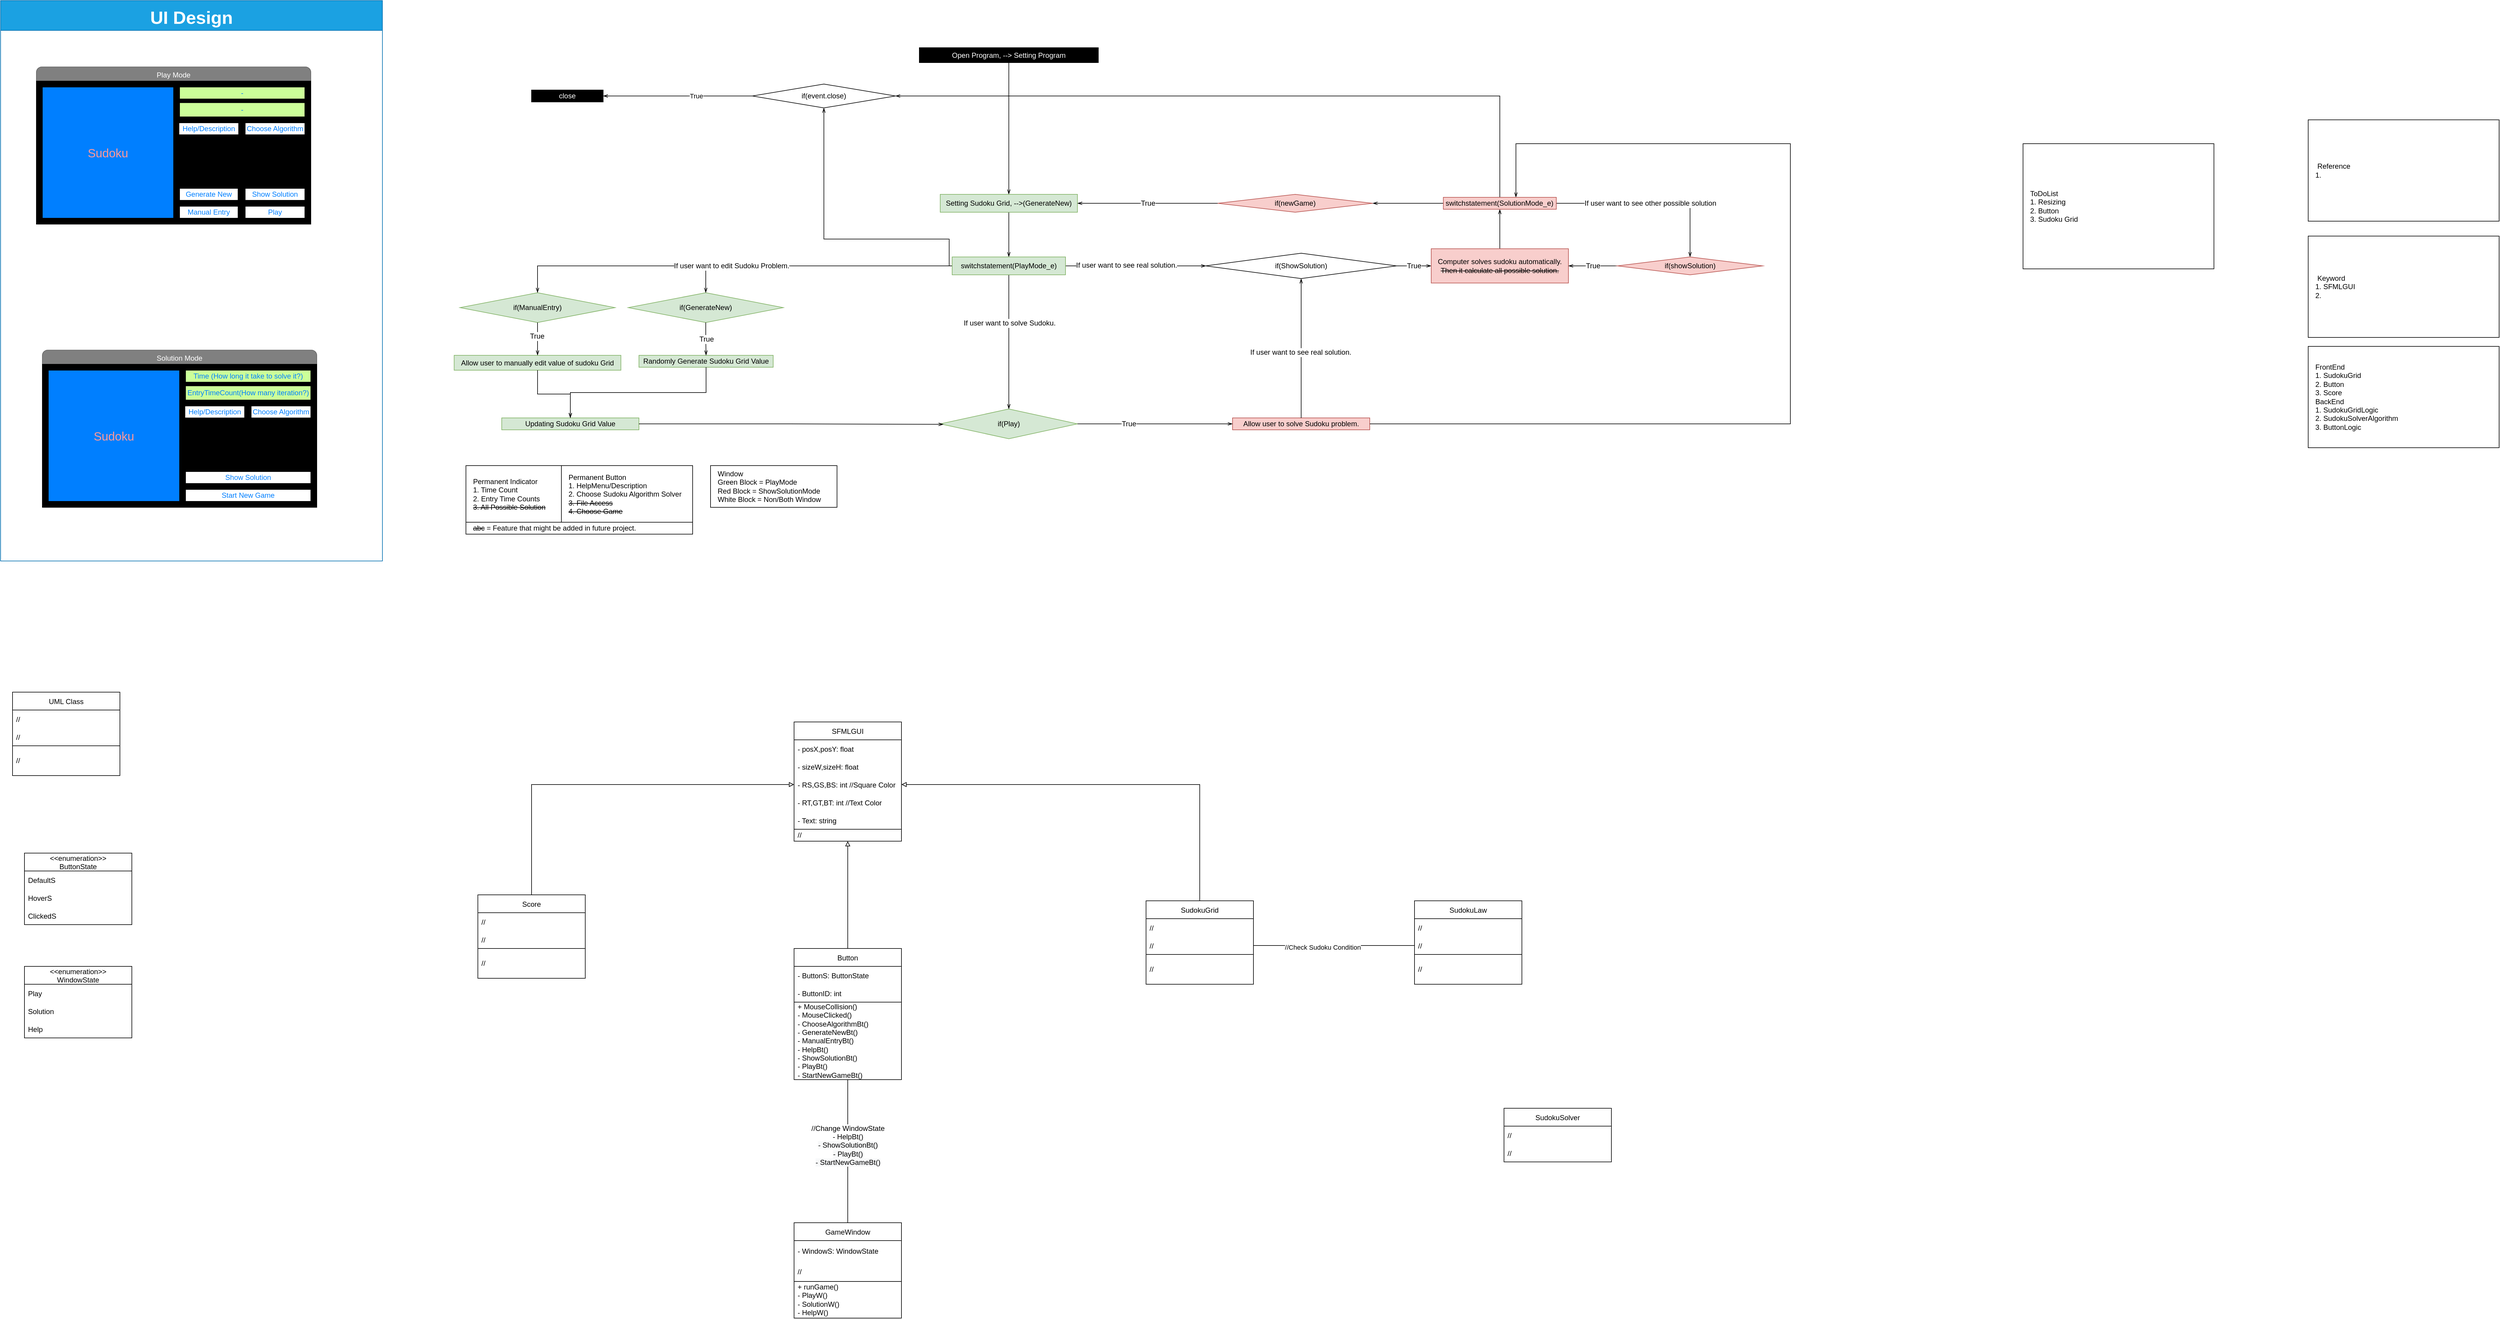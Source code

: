 <mxfile version="17.4.3" type="github">
  <diagram id="C5RBs43oDa-KdzZeNtuy" name="Page-1">
    <mxGraphModel dx="3935" dy="1794" grid="1" gridSize="10" guides="1" tooltips="1" connect="1" arrows="1" fold="1" page="1" pageScale="1" pageWidth="827" pageHeight="1169" math="0" shadow="0">
      <root>
        <mxCell id="WIyWlLk6GJQsqaUBKTNV-0" />
        <mxCell id="WIyWlLk6GJQsqaUBKTNV-1" parent="WIyWlLk6GJQsqaUBKTNV-0" />
        <mxCell id="P9mcN9a8yqLOft1SeJQN-144" value="" style="swimlane;fontSize=30;fontColor=#ffffff;strokeColor=#FFFFFF;fillColor=#FFFFFF;startSize=0;" parent="WIyWlLk6GJQsqaUBKTNV-1" vertex="1">
          <mxGeometry x="190" y="480" width="2490" height="940" as="geometry" />
        </mxCell>
        <mxCell id="P9mcN9a8yqLOft1SeJQN-135" value="" style="group" parent="P9mcN9a8yqLOft1SeJQN-144" vertex="1" connectable="0">
          <mxGeometry x="30" y="780" width="380" height="115" as="geometry" />
        </mxCell>
        <mxCell id="P9mcN9a8yqLOft1SeJQN-133" value="" style="group" parent="P9mcN9a8yqLOft1SeJQN-135" vertex="1" connectable="0">
          <mxGeometry width="380" height="95" as="geometry" />
        </mxCell>
        <mxCell id="P9mcN9a8yqLOft1SeJQN-115" value="&lt;span style=&quot;white-space: pre&quot;&gt;Permanent Button&lt;br&gt;1. HelpMenu/Description&lt;br&gt;2. Choose Sudoku Algorithm Solver&lt;br&gt;&lt;strike&gt;3. File Access&lt;br/&gt;4. Choose Game&lt;/strike&gt;&lt;br&gt;&lt;/span&gt;" style="rounded=0;whiteSpace=wrap;html=1;fontSize=12;fontColor=#000000;fillColor=#FFFFFF;align=left;spacingLeft=10;" parent="P9mcN9a8yqLOft1SeJQN-133" vertex="1">
          <mxGeometry x="160" width="220" height="95" as="geometry" />
        </mxCell>
        <mxCell id="P9mcN9a8yqLOft1SeJQN-117" value="&lt;span style=&quot;white-space: pre&quot;&gt;Permanent Indicator&lt;br&gt;1. Time Count&lt;br&gt;2. Entry Time Counts&lt;br&gt;&lt;strike&gt;3. All Possible Solution&lt;/strike&gt;&lt;br&gt;&lt;/span&gt;" style="rounded=0;whiteSpace=wrap;html=1;fontSize=12;fontColor=#000000;fillColor=#FFFFFF;align=left;spacingLeft=10;" parent="P9mcN9a8yqLOft1SeJQN-133" vertex="1">
          <mxGeometry width="160" height="95" as="geometry" />
        </mxCell>
        <mxCell id="P9mcN9a8yqLOft1SeJQN-134" value="&lt;strike&gt;abc&lt;/strike&gt;&amp;nbsp;= Feature that might be added in future project." style="rounded=0;whiteSpace=wrap;html=1;fontSize=12;fontColor=#000000;fillColor=#FFFFFF;align=left;spacingLeft=10;" parent="P9mcN9a8yqLOft1SeJQN-135" vertex="1">
          <mxGeometry y="95" width="380" height="20" as="geometry" />
        </mxCell>
        <mxCell id="P9mcN9a8yqLOft1SeJQN-93" value="if(newGame)" style="rhombus;whiteSpace=wrap;html=1;rounded=0;fillColor=#f8cecc;strokeColor=#b85450;" parent="P9mcN9a8yqLOft1SeJQN-144" vertex="1">
          <mxGeometry x="1290" y="325" width="260" height="30" as="geometry" />
        </mxCell>
        <mxCell id="P9mcN9a8yqLOft1SeJQN-136" value="&lt;span style=&quot;white-space: pre&quot;&gt;Window&lt;/span&gt;&lt;br&gt;Green Block = PlayMode&lt;br&gt;Red Block = ShowSolutionMode&lt;br&gt;White Block = Non/Both Window" style="rounded=0;whiteSpace=wrap;html=1;fontSize=12;fontColor=#000000;fillColor=#FFFFFF;align=left;spacingLeft=10;" parent="P9mcN9a8yqLOft1SeJQN-144" vertex="1">
          <mxGeometry x="440" y="780" width="212" height="70" as="geometry" />
        </mxCell>
        <mxCell id="P9mcN9a8yqLOft1SeJQN-170" value="if(event.close)" style="rhombus;whiteSpace=wrap;html=1;rounded=0;" parent="P9mcN9a8yqLOft1SeJQN-144" vertex="1">
          <mxGeometry x="510" y="140" width="240" height="40" as="geometry" />
        </mxCell>
        <mxCell id="P9mcN9a8yqLOft1SeJQN-44" value="if(GenerateNew)" style="rhombus;whiteSpace=wrap;html=1;rounded=0;fillColor=#d5e8d4;strokeColor=#82b366;" parent="P9mcN9a8yqLOft1SeJQN-144" vertex="1">
          <mxGeometry x="302" y="490" width="260" height="50" as="geometry" />
        </mxCell>
        <mxCell id="P9mcN9a8yqLOft1SeJQN-54" value="Updating Sudoku Grid Value" style="whiteSpace=wrap;html=1;rounded=0;fillColor=#d5e8d4;strokeColor=#82b366;" parent="P9mcN9a8yqLOft1SeJQN-144" vertex="1">
          <mxGeometry x="90" y="700" width="230" height="20" as="geometry" />
        </mxCell>
        <mxCell id="P9mcN9a8yqLOft1SeJQN-46" value="if(ManualEntry)" style="rhombus;whiteSpace=wrap;html=1;rounded=0;fillColor=#d5e8d4;strokeColor=#82b366;" parent="P9mcN9a8yqLOft1SeJQN-144" vertex="1">
          <mxGeometry x="20" y="490" width="260" height="50" as="geometry" />
        </mxCell>
        <mxCell id="P9mcN9a8yqLOft1SeJQN-52" value="Allow user to manually edit value of sudoku Grid" style="whiteSpace=wrap;html=1;rounded=0;fillColor=#d5e8d4;strokeColor=#82b366;" parent="P9mcN9a8yqLOft1SeJQN-144" vertex="1">
          <mxGeometry x="10.25" y="595" width="279.5" height="25" as="geometry" />
        </mxCell>
        <mxCell id="P9mcN9a8yqLOft1SeJQN-53" value="" style="edgeStyle=orthogonalEdgeStyle;rounded=0;orthogonalLoop=1;jettySize=auto;html=1;fontSize=12;startArrow=none;startFill=0;endArrow=openThin;endFill=0;" parent="P9mcN9a8yqLOft1SeJQN-144" source="P9mcN9a8yqLOft1SeJQN-46" target="P9mcN9a8yqLOft1SeJQN-52" edge="1">
          <mxGeometry relative="1" as="geometry" />
        </mxCell>
        <mxCell id="P9mcN9a8yqLOft1SeJQN-64" value="True" style="edgeLabel;html=1;align=center;verticalAlign=middle;resizable=0;points=[];fontSize=12;" parent="P9mcN9a8yqLOft1SeJQN-53" vertex="1" connectable="0">
          <mxGeometry x="-0.185" y="-1" relative="1" as="geometry">
            <mxPoint as="offset" />
          </mxGeometry>
        </mxCell>
        <mxCell id="P9mcN9a8yqLOft1SeJQN-55" value="" style="edgeStyle=orthogonalEdgeStyle;rounded=0;orthogonalLoop=1;jettySize=auto;html=1;fontSize=12;startArrow=none;startFill=0;endArrow=openThin;endFill=0;" parent="P9mcN9a8yqLOft1SeJQN-144" source="P9mcN9a8yqLOft1SeJQN-52" target="P9mcN9a8yqLOft1SeJQN-54" edge="1">
          <mxGeometry relative="1" as="geometry" />
        </mxCell>
        <mxCell id="P9mcN9a8yqLOft1SeJQN-50" value="Randomly Generate Sudoku Grid Value" style="whiteSpace=wrap;html=1;rounded=0;fillColor=#d5e8d4;strokeColor=#82b366;" parent="P9mcN9a8yqLOft1SeJQN-144" vertex="1">
          <mxGeometry x="320" y="595" width="225" height="20" as="geometry" />
        </mxCell>
        <mxCell id="P9mcN9a8yqLOft1SeJQN-51" value="True" style="edgeStyle=orthogonalEdgeStyle;rounded=0;orthogonalLoop=1;jettySize=auto;html=1;fontSize=12;startArrow=none;startFill=0;endArrow=openThin;endFill=0;" parent="P9mcN9a8yqLOft1SeJQN-144" source="P9mcN9a8yqLOft1SeJQN-44" target="P9mcN9a8yqLOft1SeJQN-50" edge="1">
          <mxGeometry relative="1" as="geometry" />
        </mxCell>
        <mxCell id="P9mcN9a8yqLOft1SeJQN-57" style="edgeStyle=orthogonalEdgeStyle;rounded=0;orthogonalLoop=1;jettySize=auto;html=1;entryX=0.5;entryY=0;entryDx=0;entryDy=0;fontSize=12;startArrow=none;startFill=0;endArrow=openThin;endFill=0;" parent="P9mcN9a8yqLOft1SeJQN-144" source="P9mcN9a8yqLOft1SeJQN-50" target="P9mcN9a8yqLOft1SeJQN-54" edge="1">
          <mxGeometry relative="1" as="geometry" />
        </mxCell>
        <mxCell id="P9mcN9a8yqLOft1SeJQN-30" value="Open Program, --&amp;gt; Setting Program" style="rounded=0;whiteSpace=wrap;html=1;fontSize=12;fillColor=#000000;strokeColor=#000000;fontColor=#FFFFFF;" parent="P9mcN9a8yqLOft1SeJQN-144" vertex="1">
          <mxGeometry x="790" y="79" width="300" height="25" as="geometry" />
        </mxCell>
        <mxCell id="P9mcN9a8yqLOft1SeJQN-175" value="close" style="whiteSpace=wrap;html=1;rounded=0;fillColor=#000000;strokeColor=#000000;fontColor=#FFFFFF;" parent="P9mcN9a8yqLOft1SeJQN-144" vertex="1">
          <mxGeometry x="140" y="150" width="120" height="20" as="geometry" />
        </mxCell>
        <mxCell id="P9mcN9a8yqLOft1SeJQN-176" value="" style="edgeStyle=orthogonalEdgeStyle;rounded=0;orthogonalLoop=1;jettySize=auto;html=1;fontSize=30;fontColor=#000000;startArrow=none;startFill=0;endArrow=openThin;endFill=0;" parent="P9mcN9a8yqLOft1SeJQN-144" source="P9mcN9a8yqLOft1SeJQN-170" target="P9mcN9a8yqLOft1SeJQN-175" edge="1">
          <mxGeometry relative="1" as="geometry" />
        </mxCell>
        <mxCell id="rr0GhopDp2_qztxzZN7T-111" value="True" style="edgeLabel;html=1;align=center;verticalAlign=middle;resizable=0;points=[];" parent="P9mcN9a8yqLOft1SeJQN-176" vertex="1" connectable="0">
          <mxGeometry x="-0.245" relative="1" as="geometry">
            <mxPoint as="offset" />
          </mxGeometry>
        </mxCell>
        <mxCell id="P9mcN9a8yqLOft1SeJQN-58" value="if(Play)" style="rhombus;whiteSpace=wrap;html=1;rounded=0;fillColor=#d5e8d4;strokeColor=#82b366;" parent="P9mcN9a8yqLOft1SeJQN-144" vertex="1">
          <mxGeometry x="825" y="685" width="230" height="50" as="geometry" />
        </mxCell>
        <mxCell id="P9mcN9a8yqLOft1SeJQN-60" style="edgeStyle=orthogonalEdgeStyle;rounded=0;orthogonalLoop=1;jettySize=auto;html=1;entryX=0.023;entryY=0.516;entryDx=0;entryDy=0;entryPerimeter=0;fontSize=12;startArrow=none;startFill=0;endArrow=openThin;endFill=0;" parent="P9mcN9a8yqLOft1SeJQN-144" source="P9mcN9a8yqLOft1SeJQN-54" target="P9mcN9a8yqLOft1SeJQN-58" edge="1">
          <mxGeometry relative="1" as="geometry" />
        </mxCell>
        <mxCell id="P9mcN9a8yqLOft1SeJQN-62" value="&lt;span&gt;Allow user to solve Sudoku problem.&lt;/span&gt;" style="whiteSpace=wrap;html=1;rounded=0;fillColor=#f8cecc;strokeColor=#b85450;" parent="P9mcN9a8yqLOft1SeJQN-144" vertex="1">
          <mxGeometry x="1315" y="700" width="230" height="20" as="geometry" />
        </mxCell>
        <mxCell id="P9mcN9a8yqLOft1SeJQN-63" value="" style="edgeStyle=orthogonalEdgeStyle;rounded=0;orthogonalLoop=1;jettySize=auto;html=1;fontSize=12;startArrow=none;startFill=0;endArrow=openThin;endFill=0;" parent="P9mcN9a8yqLOft1SeJQN-144" source="P9mcN9a8yqLOft1SeJQN-58" target="P9mcN9a8yqLOft1SeJQN-62" edge="1">
          <mxGeometry relative="1" as="geometry" />
        </mxCell>
        <mxCell id="P9mcN9a8yqLOft1SeJQN-65" value="True" style="edgeLabel;html=1;align=center;verticalAlign=middle;resizable=0;points=[];fontSize=12;" parent="P9mcN9a8yqLOft1SeJQN-63" vertex="1" connectable="0">
          <mxGeometry x="-0.339" relative="1" as="geometry">
            <mxPoint as="offset" />
          </mxGeometry>
        </mxCell>
        <mxCell id="P9mcN9a8yqLOft1SeJQN-33" value="" style="edgeStyle=orthogonalEdgeStyle;rounded=0;orthogonalLoop=1;jettySize=auto;html=1;fontSize=12;startArrow=none;startFill=0;endArrow=openThin;endFill=0;" parent="WIyWlLk6GJQsqaUBKTNV-1" source="P9mcN9a8yqLOft1SeJQN-30" target="P9mcN9a8yqLOft1SeJQN-32" edge="1">
          <mxGeometry relative="1" as="geometry" />
        </mxCell>
        <mxCell id="P9mcN9a8yqLOft1SeJQN-43" value="" style="edgeStyle=orthogonalEdgeStyle;rounded=0;orthogonalLoop=1;jettySize=auto;html=1;fontSize=12;startArrow=none;startFill=0;endArrow=openThin;endFill=0;" parent="WIyWlLk6GJQsqaUBKTNV-1" source="P9mcN9a8yqLOft1SeJQN-32" target="P9mcN9a8yqLOft1SeJQN-42" edge="1">
          <mxGeometry relative="1" as="geometry" />
        </mxCell>
        <mxCell id="P9mcN9a8yqLOft1SeJQN-32" value="Setting Sudoku Grid, --&amp;gt;(GenerateNew)" style="whiteSpace=wrap;html=1;rounded=0;fillColor=#d5e8d4;strokeColor=#82b366;" parent="WIyWlLk6GJQsqaUBKTNV-1" vertex="1">
          <mxGeometry x="1015" y="805" width="230" height="30" as="geometry" />
        </mxCell>
        <mxCell id="P9mcN9a8yqLOft1SeJQN-45" value="" style="edgeStyle=orthogonalEdgeStyle;rounded=0;orthogonalLoop=1;jettySize=auto;html=1;fontSize=12;startArrow=none;startFill=0;endArrow=openThin;endFill=0;exitX=0;exitY=0.5;exitDx=0;exitDy=0;" parent="WIyWlLk6GJQsqaUBKTNV-1" source="P9mcN9a8yqLOft1SeJQN-42" target="P9mcN9a8yqLOft1SeJQN-44" edge="1">
          <mxGeometry relative="1" as="geometry" />
        </mxCell>
        <mxCell id="P9mcN9a8yqLOft1SeJQN-47" value="If user want to edit Sudoku Problem." style="edgeStyle=orthogonalEdgeStyle;rounded=0;orthogonalLoop=1;jettySize=auto;html=1;fontSize=12;startArrow=none;startFill=0;endArrow=openThin;endFill=0;" parent="WIyWlLk6GJQsqaUBKTNV-1" source="P9mcN9a8yqLOft1SeJQN-42" target="P9mcN9a8yqLOft1SeJQN-46" edge="1">
          <mxGeometry relative="1" as="geometry" />
        </mxCell>
        <mxCell id="P9mcN9a8yqLOft1SeJQN-59" value="" style="edgeStyle=orthogonalEdgeStyle;rounded=0;orthogonalLoop=1;jettySize=auto;html=1;fontSize=12;startArrow=none;startFill=0;endArrow=openThin;endFill=0;" parent="WIyWlLk6GJQsqaUBKTNV-1" source="P9mcN9a8yqLOft1SeJQN-42" target="P9mcN9a8yqLOft1SeJQN-58" edge="1">
          <mxGeometry relative="1" as="geometry" />
        </mxCell>
        <mxCell id="P9mcN9a8yqLOft1SeJQN-139" value="If user want to solve Sudoku." style="edgeLabel;html=1;align=center;verticalAlign=middle;resizable=0;points=[];fontSize=12;fontColor=#000000;" parent="P9mcN9a8yqLOft1SeJQN-59" vertex="1" connectable="0">
          <mxGeometry x="-0.279" y="1" relative="1" as="geometry">
            <mxPoint as="offset" />
          </mxGeometry>
        </mxCell>
        <mxCell id="P9mcN9a8yqLOft1SeJQN-67" value="" style="edgeStyle=orthogonalEdgeStyle;rounded=0;orthogonalLoop=1;jettySize=auto;html=1;fontSize=12;startArrow=none;startFill=0;endArrow=openThin;endFill=0;" parent="WIyWlLk6GJQsqaUBKTNV-1" source="P9mcN9a8yqLOft1SeJQN-42" target="P9mcN9a8yqLOft1SeJQN-66" edge="1">
          <mxGeometry relative="1" as="geometry" />
        </mxCell>
        <mxCell id="P9mcN9a8yqLOft1SeJQN-138" value="If user want to see real solution." style="edgeLabel;html=1;align=center;verticalAlign=middle;resizable=0;points=[];fontSize=12;fontColor=#000000;" parent="P9mcN9a8yqLOft1SeJQN-67" vertex="1" connectable="0">
          <mxGeometry x="-0.132" y="1" relative="1" as="geometry">
            <mxPoint as="offset" />
          </mxGeometry>
        </mxCell>
        <mxCell id="P9mcN9a8yqLOft1SeJQN-171" value="" style="edgeStyle=orthogonalEdgeStyle;rounded=0;orthogonalLoop=1;jettySize=auto;html=1;fontSize=30;fontColor=#000000;startArrow=none;startFill=0;endArrow=openThin;endFill=0;" parent="WIyWlLk6GJQsqaUBKTNV-1" source="P9mcN9a8yqLOft1SeJQN-42" target="P9mcN9a8yqLOft1SeJQN-170" edge="1">
          <mxGeometry relative="1" as="geometry">
            <Array as="points">
              <mxPoint x="1030" y="925" />
              <mxPoint x="1030" y="880" />
              <mxPoint x="820" y="880" />
            </Array>
          </mxGeometry>
        </mxCell>
        <mxCell id="P9mcN9a8yqLOft1SeJQN-42" value="switchstatement(PlayMode_e)" style="whiteSpace=wrap;html=1;rounded=0;fillColor=#d5e8d4;strokeColor=#82B366;" parent="WIyWlLk6GJQsqaUBKTNV-1" vertex="1">
          <mxGeometry x="1035" y="910" width="190" height="30" as="geometry" />
        </mxCell>
        <mxCell id="P9mcN9a8yqLOft1SeJQN-68" style="edgeStyle=orthogonalEdgeStyle;rounded=0;orthogonalLoop=1;jettySize=auto;html=1;entryX=0.5;entryY=1;entryDx=0;entryDy=0;fontSize=12;startArrow=none;startFill=0;endArrow=openThin;endFill=0;" parent="WIyWlLk6GJQsqaUBKTNV-1" source="P9mcN9a8yqLOft1SeJQN-62" target="P9mcN9a8yqLOft1SeJQN-66" edge="1">
          <mxGeometry relative="1" as="geometry" />
        </mxCell>
        <mxCell id="P9mcN9a8yqLOft1SeJQN-69" value="If user want to see real solution." style="edgeLabel;html=1;align=center;verticalAlign=middle;resizable=0;points=[];fontSize=12;" parent="P9mcN9a8yqLOft1SeJQN-68" vertex="1" connectable="0">
          <mxGeometry x="-0.053" y="1" relative="1" as="geometry">
            <mxPoint as="offset" />
          </mxGeometry>
        </mxCell>
        <mxCell id="P9mcN9a8yqLOft1SeJQN-116" value="" style="edgeStyle=orthogonalEdgeStyle;rounded=0;orthogonalLoop=1;jettySize=auto;html=1;fontSize=12;fontColor=#000000;startArrow=none;startFill=0;endArrow=openThin;endFill=0;" parent="WIyWlLk6GJQsqaUBKTNV-1" source="P9mcN9a8yqLOft1SeJQN-62" edge="1">
          <mxGeometry x="-0.003" relative="1" as="geometry">
            <mxPoint x="1980" y="810" as="targetPoint" />
            <Array as="points">
              <mxPoint x="2440" y="1190" />
              <mxPoint x="2440" y="720" />
              <mxPoint x="1980" y="720" />
            </Array>
            <mxPoint as="offset" />
          </mxGeometry>
        </mxCell>
        <mxCell id="P9mcN9a8yqLOft1SeJQN-71" value="True" style="edgeStyle=orthogonalEdgeStyle;rounded=0;orthogonalLoop=1;jettySize=auto;html=1;fontSize=12;startArrow=none;startFill=0;endArrow=openThin;endFill=0;" parent="WIyWlLk6GJQsqaUBKTNV-1" source="P9mcN9a8yqLOft1SeJQN-66" target="P9mcN9a8yqLOft1SeJQN-70" edge="1">
          <mxGeometry relative="1" as="geometry" />
        </mxCell>
        <mxCell id="P9mcN9a8yqLOft1SeJQN-66" value="if(ShowSolution)" style="rhombus;whiteSpace=wrap;html=1;rounded=0;" parent="WIyWlLk6GJQsqaUBKTNV-1" vertex="1">
          <mxGeometry x="1460" y="903.75" width="320" height="42.5" as="geometry" />
        </mxCell>
        <mxCell id="P9mcN9a8yqLOft1SeJQN-92" value="" style="edgeStyle=orthogonalEdgeStyle;rounded=0;orthogonalLoop=1;jettySize=auto;html=1;fontSize=12;fontColor=#FFFFFF;startArrow=none;startFill=0;endArrow=openThin;endFill=0;" parent="WIyWlLk6GJQsqaUBKTNV-1" source="P9mcN9a8yqLOft1SeJQN-70" target="P9mcN9a8yqLOft1SeJQN-91" edge="1">
          <mxGeometry relative="1" as="geometry" />
        </mxCell>
        <mxCell id="P9mcN9a8yqLOft1SeJQN-70" value="Computer solves sudoku automatically.&lt;br&gt;&lt;strike&gt;Then it calculate all possible solution.&lt;/strike&gt;" style="whiteSpace=wrap;html=1;rounded=0;fillColor=#f8cecc;strokeColor=#b85450;" parent="WIyWlLk6GJQsqaUBKTNV-1" vertex="1">
          <mxGeometry x="1838" y="896.25" width="230" height="57.5" as="geometry" />
        </mxCell>
        <mxCell id="P9mcN9a8yqLOft1SeJQN-94" value="" style="edgeStyle=orthogonalEdgeStyle;rounded=0;orthogonalLoop=1;jettySize=auto;html=1;fontSize=12;fontColor=#FFFFFF;startArrow=none;startFill=0;endArrow=openThin;endFill=0;" parent="WIyWlLk6GJQsqaUBKTNV-1" source="P9mcN9a8yqLOft1SeJQN-91" target="P9mcN9a8yqLOft1SeJQN-93" edge="1">
          <mxGeometry relative="1" as="geometry" />
        </mxCell>
        <mxCell id="P9mcN9a8yqLOft1SeJQN-97" value="If user want to see other possible solution" style="edgeStyle=orthogonalEdgeStyle;rounded=0;orthogonalLoop=1;jettySize=auto;html=1;fontSize=12;fontColor=#000000;startArrow=none;startFill=0;endArrow=openThin;endFill=0;" parent="WIyWlLk6GJQsqaUBKTNV-1" source="P9mcN9a8yqLOft1SeJQN-91" target="P9mcN9a8yqLOft1SeJQN-96" edge="1">
          <mxGeometry relative="1" as="geometry" />
        </mxCell>
        <mxCell id="P9mcN9a8yqLOft1SeJQN-173" style="edgeStyle=orthogonalEdgeStyle;rounded=0;orthogonalLoop=1;jettySize=auto;html=1;fontSize=30;fontColor=#000000;startArrow=none;startFill=0;endArrow=openThin;endFill=0;entryX=1;entryY=0.5;entryDx=0;entryDy=0;" parent="WIyWlLk6GJQsqaUBKTNV-1" source="P9mcN9a8yqLOft1SeJQN-91" target="P9mcN9a8yqLOft1SeJQN-170" edge="1">
          <mxGeometry relative="1" as="geometry">
            <mxPoint x="1630" y="580" as="targetPoint" />
            <Array as="points">
              <mxPoint x="1953" y="640" />
            </Array>
          </mxGeometry>
        </mxCell>
        <mxCell id="P9mcN9a8yqLOft1SeJQN-91" value="switchstatement(SolutionMode_e)" style="whiteSpace=wrap;html=1;rounded=0;fillColor=#f8cecc;strokeColor=#b85450;" parent="WIyWlLk6GJQsqaUBKTNV-1" vertex="1">
          <mxGeometry x="1858.31" y="810" width="189.38" height="20" as="geometry" />
        </mxCell>
        <mxCell id="P9mcN9a8yqLOft1SeJQN-95" value="&lt;font color=&quot;#000000&quot;&gt;&lt;span&gt;True&lt;/span&gt;&lt;/font&gt;" style="edgeStyle=orthogonalEdgeStyle;rounded=0;orthogonalLoop=1;jettySize=auto;html=1;entryX=1;entryY=0.5;entryDx=0;entryDy=0;fontSize=12;fontColor=#FFFFFF;startArrow=none;startFill=0;endArrow=openThin;endFill=0;" parent="WIyWlLk6GJQsqaUBKTNV-1" source="P9mcN9a8yqLOft1SeJQN-93" target="P9mcN9a8yqLOft1SeJQN-32" edge="1">
          <mxGeometry relative="1" as="geometry" />
        </mxCell>
        <mxCell id="P9mcN9a8yqLOft1SeJQN-98" value="True" style="edgeStyle=orthogonalEdgeStyle;rounded=0;orthogonalLoop=1;jettySize=auto;html=1;fontSize=12;fontColor=#000000;startArrow=none;startFill=0;endArrow=openThin;endFill=0;entryX=1;entryY=0.5;entryDx=0;entryDy=0;" parent="WIyWlLk6GJQsqaUBKTNV-1" source="P9mcN9a8yqLOft1SeJQN-96" target="P9mcN9a8yqLOft1SeJQN-70" edge="1">
          <mxGeometry relative="1" as="geometry">
            <mxPoint x="2221.87" y="960" as="targetPoint" />
          </mxGeometry>
        </mxCell>
        <mxCell id="P9mcN9a8yqLOft1SeJQN-96" value="if(showSolution)" style="rhombus;whiteSpace=wrap;html=1;rounded=0;fillColor=#f8cecc;strokeColor=#b85450;" parent="WIyWlLk6GJQsqaUBKTNV-1" vertex="1">
          <mxGeometry x="2150" y="910" width="243.74" height="30" as="geometry" />
        </mxCell>
        <mxCell id="P9mcN9a8yqLOft1SeJQN-186" value="UI Design" style="swimlane;fontSize=30;fontColor=#ffffff;strokeColor=#006EAF;fillColor=#1ba1e2;startSize=50;" parent="WIyWlLk6GJQsqaUBKTNV-1" vertex="1">
          <mxGeometry x="-560" y="480" width="640" height="940" as="geometry" />
        </mxCell>
        <mxCell id="P9mcN9a8yqLOft1SeJQN-75" value="" style="group" parent="P9mcN9a8yqLOft1SeJQN-186" vertex="1" connectable="0">
          <mxGeometry x="60" y="135" width="460" height="240" as="geometry" />
        </mxCell>
        <mxCell id="P9mcN9a8yqLOft1SeJQN-76" value="Play Mode" style="rounded=1;whiteSpace=wrap;html=1;fontSize=12;fillColor=#808080;fontColor=#FFFFFF;strokeColor=#666666;verticalAlign=top;" parent="P9mcN9a8yqLOft1SeJQN-75" vertex="1">
          <mxGeometry y="-23.75" width="460" height="60" as="geometry" />
        </mxCell>
        <mxCell id="P9mcN9a8yqLOft1SeJQN-77" value="" style="rounded=0;whiteSpace=wrap;html=1;fillColor=#000000;" parent="P9mcN9a8yqLOft1SeJQN-75" vertex="1">
          <mxGeometry width="460" height="240" as="geometry" />
        </mxCell>
        <mxCell id="P9mcN9a8yqLOft1SeJQN-78" value="Sudoku" style="whiteSpace=wrap;html=1;aspect=fixed;fillColor=#007FFF;fontColor=#FF9999;fontSize=20;" parent="P9mcN9a8yqLOft1SeJQN-75" vertex="1">
          <mxGeometry x="10" y="10" width="220" height="220" as="geometry" />
        </mxCell>
        <mxCell id="P9mcN9a8yqLOft1SeJQN-79" value="Manual Entry" style="rounded=0;whiteSpace=wrap;html=1;fontColor=#007FFF;fillColor=#FFFFFF;" parent="P9mcN9a8yqLOft1SeJQN-75" vertex="1">
          <mxGeometry x="240" y="210" width="98" height="20" as="geometry" />
        </mxCell>
        <mxCell id="P9mcN9a8yqLOft1SeJQN-80" value="Play" style="rounded=0;whiteSpace=wrap;html=1;fontColor=#007FFF;fillColor=#FFFFFF;" parent="P9mcN9a8yqLOft1SeJQN-75" vertex="1">
          <mxGeometry x="350" y="210" width="100" height="20" as="geometry" />
        </mxCell>
        <mxCell id="P9mcN9a8yqLOft1SeJQN-81" value="-" style="rounded=0;whiteSpace=wrap;html=1;fontSize=12;fontColor=#007FFF;fillColor=#CCFF99;" parent="P9mcN9a8yqLOft1SeJQN-75" vertex="1">
          <mxGeometry x="240" y="10" width="210" height="20" as="geometry" />
        </mxCell>
        <mxCell id="P9mcN9a8yqLOft1SeJQN-82" value="Generate New" style="rounded=0;whiteSpace=wrap;html=1;fontColor=#007FFF;fillColor=#FFFFFF;" parent="P9mcN9a8yqLOft1SeJQN-75" vertex="1">
          <mxGeometry x="240" y="180" width="98" height="20" as="geometry" />
        </mxCell>
        <mxCell id="P9mcN9a8yqLOft1SeJQN-83" value="Show Solution" style="rounded=0;whiteSpace=wrap;html=1;fontColor=#007FFF;fillColor=#FFFFFF;" parent="P9mcN9a8yqLOft1SeJQN-75" vertex="1">
          <mxGeometry x="350" y="180" width="100" height="20" as="geometry" />
        </mxCell>
        <mxCell id="P9mcN9a8yqLOft1SeJQN-84" value="-" style="rounded=0;whiteSpace=wrap;html=1;fontSize=12;fontColor=#007FFF;fillColor=#CCFF99;" parent="P9mcN9a8yqLOft1SeJQN-75" vertex="1">
          <mxGeometry x="240" y="36.25" width="210" height="23.75" as="geometry" />
        </mxCell>
        <mxCell id="P9mcN9a8yqLOft1SeJQN-118" value="Help/Description" style="rounded=0;whiteSpace=wrap;html=1;fontColor=#007FFF;fillColor=#FFFFFF;" parent="P9mcN9a8yqLOft1SeJQN-75" vertex="1">
          <mxGeometry x="239" y="70" width="100" height="20" as="geometry" />
        </mxCell>
        <mxCell id="P9mcN9a8yqLOft1SeJQN-119" value="Choose Algorithm" style="rounded=0;whiteSpace=wrap;html=1;fontColor=#007FFF;fillColor=#FFFFFF;" parent="P9mcN9a8yqLOft1SeJQN-75" vertex="1">
          <mxGeometry x="350" y="70" width="100" height="20" as="geometry" />
        </mxCell>
        <mxCell id="P9mcN9a8yqLOft1SeJQN-121" value="" style="group" parent="P9mcN9a8yqLOft1SeJQN-186" vertex="1" connectable="0">
          <mxGeometry x="70" y="610" width="460" height="240" as="geometry" />
        </mxCell>
        <mxCell id="P9mcN9a8yqLOft1SeJQN-122" value="Solution Mode" style="rounded=1;whiteSpace=wrap;html=1;fontSize=12;fillColor=#808080;fontColor=#FFFFFF;strokeColor=#666666;verticalAlign=top;" parent="P9mcN9a8yqLOft1SeJQN-121" vertex="1">
          <mxGeometry y="-23.75" width="460" height="60" as="geometry" />
        </mxCell>
        <mxCell id="P9mcN9a8yqLOft1SeJQN-123" value="" style="rounded=0;whiteSpace=wrap;html=1;fillColor=#000000;" parent="P9mcN9a8yqLOft1SeJQN-121" vertex="1">
          <mxGeometry width="460" height="240" as="geometry" />
        </mxCell>
        <mxCell id="P9mcN9a8yqLOft1SeJQN-124" value="Sudoku" style="whiteSpace=wrap;html=1;aspect=fixed;fillColor=#007FFF;fontColor=#FF9999;fontSize=20;" parent="P9mcN9a8yqLOft1SeJQN-121" vertex="1">
          <mxGeometry x="10" y="10" width="220" height="220" as="geometry" />
        </mxCell>
        <mxCell id="P9mcN9a8yqLOft1SeJQN-126" value="Start New Game" style="rounded=0;whiteSpace=wrap;html=1;fontColor=#007FFF;fillColor=#FFFFFF;" parent="P9mcN9a8yqLOft1SeJQN-121" vertex="1">
          <mxGeometry x="240" y="210" width="210" height="20" as="geometry" />
        </mxCell>
        <mxCell id="P9mcN9a8yqLOft1SeJQN-127" value="Time (How long it take to solve it?)" style="rounded=0;whiteSpace=wrap;html=1;fontSize=12;fontColor=#007FFF;fillColor=#CCFF99;" parent="P9mcN9a8yqLOft1SeJQN-121" vertex="1">
          <mxGeometry x="240" y="10" width="210" height="20" as="geometry" />
        </mxCell>
        <mxCell id="P9mcN9a8yqLOft1SeJQN-129" value="Show Solution" style="rounded=0;whiteSpace=wrap;html=1;fontColor=#007FFF;fillColor=#FFFFFF;" parent="P9mcN9a8yqLOft1SeJQN-121" vertex="1">
          <mxGeometry x="240" y="180" width="210" height="20" as="geometry" />
        </mxCell>
        <mxCell id="P9mcN9a8yqLOft1SeJQN-130" value="EntryTimeCount(How many iteration?)" style="rounded=0;whiteSpace=wrap;html=1;fontSize=12;fontColor=#007FFF;fillColor=#CCFF99;" parent="P9mcN9a8yqLOft1SeJQN-121" vertex="1">
          <mxGeometry x="240" y="36.25" width="210" height="23.75" as="geometry" />
        </mxCell>
        <mxCell id="P9mcN9a8yqLOft1SeJQN-131" value="Help/Description" style="rounded=0;whiteSpace=wrap;html=1;fontColor=#007FFF;fillColor=#FFFFFF;" parent="P9mcN9a8yqLOft1SeJQN-121" vertex="1">
          <mxGeometry x="239" y="70" width="100" height="20" as="geometry" />
        </mxCell>
        <mxCell id="P9mcN9a8yqLOft1SeJQN-132" value="Choose Algorithm" style="rounded=0;whiteSpace=wrap;html=1;fontColor=#007FFF;fillColor=#FFFFFF;" parent="P9mcN9a8yqLOft1SeJQN-121" vertex="1">
          <mxGeometry x="350" y="70" width="100" height="20" as="geometry" />
        </mxCell>
        <mxCell id="r1Gb7q5Ko3Jy97gECT0b-0" value="&lt;span style=&quot;white-space: pre&quot;&gt;ToDoList&lt;br/&gt;1. Resizing&lt;br/&gt;2. Button&lt;br/&gt;3. Sudoku Grid&lt;br/&gt;&lt;/span&gt;" style="rounded=0;whiteSpace=wrap;html=1;align=left;spacingLeft=10;" parent="WIyWlLk6GJQsqaUBKTNV-1" vertex="1">
          <mxGeometry x="2830" y="720" width="320" height="210" as="geometry" />
        </mxCell>
        <mxCell id="rr0GhopDp2_qztxzZN7T-63" value="SFMLGUI" style="swimlane;fontStyle=0;childLayout=stackLayout;horizontal=1;startSize=30;horizontalStack=0;resizeParent=1;resizeParentMax=0;resizeLast=0;collapsible=1;marginBottom=0;" parent="WIyWlLk6GJQsqaUBKTNV-1" vertex="1">
          <mxGeometry x="770" y="1690" width="180" height="200" as="geometry" />
        </mxCell>
        <mxCell id="rr0GhopDp2_qztxzZN7T-64" value="- posX,posY: float" style="text;strokeColor=none;fillColor=none;align=left;verticalAlign=middle;spacingLeft=4;spacingRight=4;overflow=hidden;points=[[0,0.5],[1,0.5]];portConstraint=eastwest;rotatable=0;" parent="rr0GhopDp2_qztxzZN7T-63" vertex="1">
          <mxGeometry y="30" width="180" height="30" as="geometry" />
        </mxCell>
        <mxCell id="rr0GhopDp2_qztxzZN7T-65" value="- sizeW,sizeH: float" style="text;strokeColor=none;fillColor=none;align=left;verticalAlign=middle;spacingLeft=4;spacingRight=4;overflow=hidden;points=[[0,0.5],[1,0.5]];portConstraint=eastwest;rotatable=0;" parent="rr0GhopDp2_qztxzZN7T-63" vertex="1">
          <mxGeometry y="60" width="180" height="30" as="geometry" />
        </mxCell>
        <mxCell id="rr0GhopDp2_qztxzZN7T-66" value="- RS,GS,BS: int //Square Color" style="text;strokeColor=none;fillColor=none;align=left;verticalAlign=middle;spacingLeft=4;spacingRight=4;overflow=hidden;points=[[0,0.5],[1,0.5]];portConstraint=eastwest;rotatable=0;" parent="rr0GhopDp2_qztxzZN7T-63" vertex="1">
          <mxGeometry y="90" width="180" height="30" as="geometry" />
        </mxCell>
        <mxCell id="rr0GhopDp2_qztxzZN7T-67" value="- RT,GT,BT: int //Text Color" style="text;strokeColor=none;fillColor=none;align=left;verticalAlign=middle;spacingLeft=4;spacingRight=4;overflow=hidden;points=[[0,0.5],[1,0.5]];portConstraint=eastwest;rotatable=0;" parent="rr0GhopDp2_qztxzZN7T-63" vertex="1">
          <mxGeometry y="120" width="180" height="30" as="geometry" />
        </mxCell>
        <mxCell id="rr0GhopDp2_qztxzZN7T-68" value="- Text: string" style="text;strokeColor=none;fillColor=none;align=left;verticalAlign=middle;spacingLeft=4;spacingRight=4;overflow=hidden;points=[[0,0.5],[1,0.5]];portConstraint=eastwest;rotatable=0;" parent="rr0GhopDp2_qztxzZN7T-63" vertex="1">
          <mxGeometry y="150" width="180" height="30" as="geometry" />
        </mxCell>
        <mxCell id="rr0GhopDp2_qztxzZN7T-92" value="//" style="rounded=0;whiteSpace=wrap;html=1;align=left;spacingLeft=4;" parent="rr0GhopDp2_qztxzZN7T-63" vertex="1">
          <mxGeometry y="180" width="180" height="20" as="geometry" />
        </mxCell>
        <mxCell id="rr0GhopDp2_qztxzZN7T-94" value="" style="group" parent="WIyWlLk6GJQsqaUBKTNV-1" vertex="1" connectable="0">
          <mxGeometry x="240" y="1980" width="180" height="140" as="geometry" />
        </mxCell>
        <mxCell id="rr0GhopDp2_qztxzZN7T-75" value="Score" style="swimlane;fontStyle=0;childLayout=stackLayout;horizontal=1;startSize=30;horizontalStack=0;resizeParent=1;resizeParentMax=0;resizeLast=0;collapsible=1;marginBottom=0;" parent="rr0GhopDp2_qztxzZN7T-94" vertex="1">
          <mxGeometry width="180" height="90" as="geometry" />
        </mxCell>
        <mxCell id="rr0GhopDp2_qztxzZN7T-76" value="//" style="text;strokeColor=none;fillColor=none;align=left;verticalAlign=middle;spacingLeft=4;spacingRight=4;overflow=hidden;points=[[0,0.5],[1,0.5]];portConstraint=eastwest;rotatable=0;" parent="rr0GhopDp2_qztxzZN7T-75" vertex="1">
          <mxGeometry y="30" width="180" height="30" as="geometry" />
        </mxCell>
        <mxCell id="rr0GhopDp2_qztxzZN7T-77" value="//" style="text;strokeColor=none;fillColor=none;align=left;verticalAlign=middle;spacingLeft=4;spacingRight=4;overflow=hidden;points=[[0,0.5],[1,0.5]];portConstraint=eastwest;rotatable=0;" parent="rr0GhopDp2_qztxzZN7T-75" vertex="1">
          <mxGeometry y="60" width="180" height="30" as="geometry" />
        </mxCell>
        <mxCell id="rr0GhopDp2_qztxzZN7T-93" value="//" style="rounded=0;whiteSpace=wrap;html=1;align=left;spacingLeft=4;" parent="rr0GhopDp2_qztxzZN7T-94" vertex="1">
          <mxGeometry y="90" width="180" height="50" as="geometry" />
        </mxCell>
        <mxCell id="rr0GhopDp2_qztxzZN7T-95" value="" style="group" parent="WIyWlLk6GJQsqaUBKTNV-1" vertex="1" connectable="0">
          <mxGeometry x="1360" y="1990" width="180" height="140" as="geometry" />
        </mxCell>
        <mxCell id="rr0GhopDp2_qztxzZN7T-96" value="SudokuGrid" style="swimlane;fontStyle=0;childLayout=stackLayout;horizontal=1;startSize=30;horizontalStack=0;resizeParent=1;resizeParentMax=0;resizeLast=0;collapsible=1;marginBottom=0;" parent="rr0GhopDp2_qztxzZN7T-95" vertex="1">
          <mxGeometry width="180" height="90" as="geometry" />
        </mxCell>
        <mxCell id="rr0GhopDp2_qztxzZN7T-97" value="//" style="text;strokeColor=none;fillColor=none;align=left;verticalAlign=middle;spacingLeft=4;spacingRight=4;overflow=hidden;points=[[0,0.5],[1,0.5]];portConstraint=eastwest;rotatable=0;" parent="rr0GhopDp2_qztxzZN7T-96" vertex="1">
          <mxGeometry y="30" width="180" height="30" as="geometry" />
        </mxCell>
        <mxCell id="rr0GhopDp2_qztxzZN7T-98" value="//" style="text;strokeColor=none;fillColor=none;align=left;verticalAlign=middle;spacingLeft=4;spacingRight=4;overflow=hidden;points=[[0,0.5],[1,0.5]];portConstraint=eastwest;rotatable=0;" parent="rr0GhopDp2_qztxzZN7T-96" vertex="1">
          <mxGeometry y="60" width="180" height="30" as="geometry" />
        </mxCell>
        <mxCell id="rr0GhopDp2_qztxzZN7T-99" value="//" style="rounded=0;whiteSpace=wrap;html=1;align=left;spacingLeft=4;" parent="rr0GhopDp2_qztxzZN7T-95" vertex="1">
          <mxGeometry y="90" width="180" height="50" as="geometry" />
        </mxCell>
        <mxCell id="rr0GhopDp2_qztxzZN7T-112" style="edgeStyle=orthogonalEdgeStyle;rounded=0;orthogonalLoop=1;jettySize=auto;html=1;entryX=0;entryY=0.5;entryDx=0;entryDy=0;endArrow=block;endFill=0;" parent="WIyWlLk6GJQsqaUBKTNV-1" source="rr0GhopDp2_qztxzZN7T-75" target="rr0GhopDp2_qztxzZN7T-66" edge="1">
          <mxGeometry relative="1" as="geometry" />
        </mxCell>
        <mxCell id="rr0GhopDp2_qztxzZN7T-113" style="edgeStyle=orthogonalEdgeStyle;rounded=0;orthogonalLoop=1;jettySize=auto;html=1;entryX=0.5;entryY=1;entryDx=0;entryDy=0;endArrow=block;endFill=0;" parent="WIyWlLk6GJQsqaUBKTNV-1" source="rr0GhopDp2_qztxzZN7T-107" target="rr0GhopDp2_qztxzZN7T-92" edge="1">
          <mxGeometry relative="1" as="geometry" />
        </mxCell>
        <mxCell id="rr0GhopDp2_qztxzZN7T-114" style="edgeStyle=orthogonalEdgeStyle;rounded=0;orthogonalLoop=1;jettySize=auto;html=1;entryX=1;entryY=0.5;entryDx=0;entryDy=0;endArrow=block;endFill=0;" parent="WIyWlLk6GJQsqaUBKTNV-1" source="rr0GhopDp2_qztxzZN7T-96" target="rr0GhopDp2_qztxzZN7T-66" edge="1">
          <mxGeometry relative="1" as="geometry" />
        </mxCell>
        <mxCell id="rr0GhopDp2_qztxzZN7T-115" value="" style="group" parent="WIyWlLk6GJQsqaUBKTNV-1" vertex="1" connectable="0">
          <mxGeometry x="-540" y="1640" width="180" height="140" as="geometry" />
        </mxCell>
        <mxCell id="rr0GhopDp2_qztxzZN7T-116" value="UML Class" style="swimlane;fontStyle=0;childLayout=stackLayout;horizontal=1;startSize=30;horizontalStack=0;resizeParent=1;resizeParentMax=0;resizeLast=0;collapsible=1;marginBottom=0;" parent="rr0GhopDp2_qztxzZN7T-115" vertex="1">
          <mxGeometry width="180" height="90" as="geometry" />
        </mxCell>
        <mxCell id="rr0GhopDp2_qztxzZN7T-117" value="//" style="text;strokeColor=none;fillColor=none;align=left;verticalAlign=middle;spacingLeft=4;spacingRight=4;overflow=hidden;points=[[0,0.5],[1,0.5]];portConstraint=eastwest;rotatable=0;" parent="rr0GhopDp2_qztxzZN7T-116" vertex="1">
          <mxGeometry y="30" width="180" height="30" as="geometry" />
        </mxCell>
        <mxCell id="rr0GhopDp2_qztxzZN7T-118" value="//" style="text;strokeColor=none;fillColor=none;align=left;verticalAlign=middle;spacingLeft=4;spacingRight=4;overflow=hidden;points=[[0,0.5],[1,0.5]];portConstraint=eastwest;rotatable=0;" parent="rr0GhopDp2_qztxzZN7T-116" vertex="1">
          <mxGeometry y="60" width="180" height="30" as="geometry" />
        </mxCell>
        <mxCell id="rr0GhopDp2_qztxzZN7T-119" value="//" style="rounded=0;whiteSpace=wrap;html=1;align=left;spacingLeft=4;" parent="rr0GhopDp2_qztxzZN7T-115" vertex="1">
          <mxGeometry y="90" width="180" height="50" as="geometry" />
        </mxCell>
        <mxCell id="rr0GhopDp2_qztxzZN7T-125" value="&lt;&lt;enumeration&gt;&gt;&#xa;ButtonState" style="swimlane;fontStyle=0;childLayout=stackLayout;horizontal=1;startSize=30;horizontalStack=0;resizeParent=1;resizeParentMax=0;resizeLast=0;collapsible=1;marginBottom=0;" parent="WIyWlLk6GJQsqaUBKTNV-1" vertex="1">
          <mxGeometry x="-520" y="1910" width="180" height="120" as="geometry" />
        </mxCell>
        <mxCell id="rr0GhopDp2_qztxzZN7T-126" value="DefaultS" style="text;strokeColor=none;fillColor=none;align=left;verticalAlign=middle;spacingLeft=4;spacingRight=4;overflow=hidden;points=[[0,0.5],[1,0.5]];portConstraint=eastwest;rotatable=0;" parent="rr0GhopDp2_qztxzZN7T-125" vertex="1">
          <mxGeometry y="30" width="180" height="30" as="geometry" />
        </mxCell>
        <mxCell id="rr0GhopDp2_qztxzZN7T-127" value="HoverS" style="text;strokeColor=none;fillColor=none;align=left;verticalAlign=middle;spacingLeft=4;spacingRight=4;overflow=hidden;points=[[0,0.5],[1,0.5]];portConstraint=eastwest;rotatable=0;" parent="rr0GhopDp2_qztxzZN7T-125" vertex="1">
          <mxGeometry y="60" width="180" height="30" as="geometry" />
        </mxCell>
        <mxCell id="rr0GhopDp2_qztxzZN7T-128" value="ClickedS" style="text;strokeColor=none;fillColor=none;align=left;verticalAlign=middle;spacingLeft=4;spacingRight=4;overflow=hidden;points=[[0,0.5],[1,0.5]];portConstraint=eastwest;rotatable=0;" parent="rr0GhopDp2_qztxzZN7T-125" vertex="1">
          <mxGeometry y="90" width="180" height="30" as="geometry" />
        </mxCell>
        <mxCell id="rr0GhopDp2_qztxzZN7T-142" value="" style="group" parent="WIyWlLk6GJQsqaUBKTNV-1" vertex="1" connectable="0">
          <mxGeometry x="1810" y="1990" width="180" height="140" as="geometry" />
        </mxCell>
        <mxCell id="rr0GhopDp2_qztxzZN7T-143" value="SudokuLaw" style="swimlane;fontStyle=0;childLayout=stackLayout;horizontal=1;startSize=30;horizontalStack=0;resizeParent=1;resizeParentMax=0;resizeLast=0;collapsible=1;marginBottom=0;" parent="rr0GhopDp2_qztxzZN7T-142" vertex="1">
          <mxGeometry width="180" height="90" as="geometry" />
        </mxCell>
        <mxCell id="rr0GhopDp2_qztxzZN7T-144" value="//" style="text;strokeColor=none;fillColor=none;align=left;verticalAlign=middle;spacingLeft=4;spacingRight=4;overflow=hidden;points=[[0,0.5],[1,0.5]];portConstraint=eastwest;rotatable=0;" parent="rr0GhopDp2_qztxzZN7T-143" vertex="1">
          <mxGeometry y="30" width="180" height="30" as="geometry" />
        </mxCell>
        <mxCell id="rr0GhopDp2_qztxzZN7T-145" value="//" style="text;strokeColor=none;fillColor=none;align=left;verticalAlign=middle;spacingLeft=4;spacingRight=4;overflow=hidden;points=[[0,0.5],[1,0.5]];portConstraint=eastwest;rotatable=0;" parent="rr0GhopDp2_qztxzZN7T-143" vertex="1">
          <mxGeometry y="60" width="180" height="30" as="geometry" />
        </mxCell>
        <mxCell id="rr0GhopDp2_qztxzZN7T-146" value="//" style="rounded=0;whiteSpace=wrap;html=1;align=left;spacingLeft=4;" parent="rr0GhopDp2_qztxzZN7T-142" vertex="1">
          <mxGeometry y="90" width="180" height="50" as="geometry" />
        </mxCell>
        <mxCell id="rr0GhopDp2_qztxzZN7T-147" style="edgeStyle=orthogonalEdgeStyle;rounded=0;orthogonalLoop=1;jettySize=auto;html=1;entryX=1;entryY=0.5;entryDx=0;entryDy=0;endArrow=none;endFill=0;exitX=0;exitY=0.5;exitDx=0;exitDy=0;" parent="WIyWlLk6GJQsqaUBKTNV-1" source="rr0GhopDp2_qztxzZN7T-145" target="rr0GhopDp2_qztxzZN7T-98" edge="1">
          <mxGeometry relative="1" as="geometry" />
        </mxCell>
        <mxCell id="rr0GhopDp2_qztxzZN7T-153" value="//Check Sudoku Condition" style="edgeLabel;html=1;align=center;verticalAlign=middle;resizable=0;points=[];" parent="rr0GhopDp2_qztxzZN7T-147" vertex="1" connectable="0">
          <mxGeometry x="0.139" y="3" relative="1" as="geometry">
            <mxPoint as="offset" />
          </mxGeometry>
        </mxCell>
        <mxCell id="rr0GhopDp2_qztxzZN7T-131" value="&lt;span style=&quot;white-space: pre&quot;&gt; Reference&lt;br/&gt;1. &lt;br/&gt;&lt;/span&gt;" style="rounded=0;whiteSpace=wrap;html=1;align=left;spacingLeft=10;" parent="WIyWlLk6GJQsqaUBKTNV-1" vertex="1">
          <mxGeometry x="3308" y="680" width="320" height="170" as="geometry" />
        </mxCell>
        <mxCell id="rr0GhopDp2_qztxzZN7T-132" value="&lt;span style=&quot;white-space: pre&quot;&gt; Keyword&lt;br&gt;1. SFMLGUI&lt;br/&gt;2. &lt;br&gt;&lt;/span&gt;" style="rounded=0;whiteSpace=wrap;html=1;align=left;spacingLeft=10;" parent="WIyWlLk6GJQsqaUBKTNV-1" vertex="1">
          <mxGeometry x="3308" y="875" width="320" height="170" as="geometry" />
        </mxCell>
        <mxCell id="rr0GhopDp2_qztxzZN7T-133" value="&lt;span style=&quot;white-space: pre&quot;&gt;FrontEnd&lt;br/&gt;1. SudokuGrid&lt;br/&gt;2. Button&lt;br/&gt;3. Score&lt;br/&gt;BackEnd&lt;br/&gt;1. SudokuGridLogic&lt;br/&gt;2. SudokuSolverAlgorithm&lt;br/&gt;3. ButtonLogic&lt;br&gt;&lt;/span&gt;" style="rounded=0;whiteSpace=wrap;html=1;align=left;spacingLeft=10;" parent="WIyWlLk6GJQsqaUBKTNV-1" vertex="1">
          <mxGeometry x="3308" y="1060" width="320" height="170" as="geometry" />
        </mxCell>
        <mxCell id="rr0GhopDp2_qztxzZN7T-149" value="SudokuSolver" style="swimlane;fontStyle=0;childLayout=stackLayout;horizontal=1;startSize=30;horizontalStack=0;resizeParent=1;resizeParentMax=0;resizeLast=0;collapsible=1;marginBottom=0;" parent="WIyWlLk6GJQsqaUBKTNV-1" vertex="1">
          <mxGeometry x="1960" y="2338" width="180" height="90" as="geometry" />
        </mxCell>
        <mxCell id="rr0GhopDp2_qztxzZN7T-150" value="//" style="text;strokeColor=none;fillColor=none;align=left;verticalAlign=middle;spacingLeft=4;spacingRight=4;overflow=hidden;points=[[0,0.5],[1,0.5]];portConstraint=eastwest;rotatable=0;" parent="rr0GhopDp2_qztxzZN7T-149" vertex="1">
          <mxGeometry y="30" width="180" height="30" as="geometry" />
        </mxCell>
        <mxCell id="rr0GhopDp2_qztxzZN7T-151" value="//" style="text;strokeColor=none;fillColor=none;align=left;verticalAlign=middle;spacingLeft=4;spacingRight=4;overflow=hidden;points=[[0,0.5],[1,0.5]];portConstraint=eastwest;rotatable=0;" parent="rr0GhopDp2_qztxzZN7T-149" vertex="1">
          <mxGeometry y="60" width="180" height="30" as="geometry" />
        </mxCell>
        <mxCell id="YpQDO2aTqDSstm87YpT_-10" value="&lt;&lt;enumeration&gt;&gt;&#xa;WindowState" style="swimlane;fontStyle=0;childLayout=stackLayout;horizontal=1;startSize=30;horizontalStack=0;resizeParent=1;resizeParentMax=0;resizeLast=0;collapsible=1;marginBottom=0;" vertex="1" parent="WIyWlLk6GJQsqaUBKTNV-1">
          <mxGeometry x="-520" y="2100" width="180" height="120" as="geometry" />
        </mxCell>
        <mxCell id="YpQDO2aTqDSstm87YpT_-11" value="Play" style="text;strokeColor=none;fillColor=none;align=left;verticalAlign=middle;spacingLeft=4;spacingRight=4;overflow=hidden;points=[[0,0.5],[1,0.5]];portConstraint=eastwest;rotatable=0;" vertex="1" parent="YpQDO2aTqDSstm87YpT_-10">
          <mxGeometry y="30" width="180" height="30" as="geometry" />
        </mxCell>
        <mxCell id="YpQDO2aTqDSstm87YpT_-12" value="Solution" style="text;strokeColor=none;fillColor=none;align=left;verticalAlign=middle;spacingLeft=4;spacingRight=4;overflow=hidden;points=[[0,0.5],[1,0.5]];portConstraint=eastwest;rotatable=0;" vertex="1" parent="YpQDO2aTqDSstm87YpT_-10">
          <mxGeometry y="60" width="180" height="30" as="geometry" />
        </mxCell>
        <mxCell id="YpQDO2aTqDSstm87YpT_-17" value="Help" style="text;strokeColor=none;fillColor=none;align=left;verticalAlign=middle;spacingLeft=4;spacingRight=4;overflow=hidden;points=[[0,0.5],[1,0.5]];portConstraint=eastwest;rotatable=0;" vertex="1" parent="YpQDO2aTqDSstm87YpT_-10">
          <mxGeometry y="90" width="180" height="30" as="geometry" />
        </mxCell>
        <mxCell id="YpQDO2aTqDSstm87YpT_-16" value="//Change WindowState&lt;br&gt;- HelpBt()&lt;br&gt;&lt;span style=&quot;text-align: left ; background-color: rgb(248 , 249 , 250)&quot;&gt;- ShowSolutionBt()&lt;/span&gt;&lt;br style=&quot;text-align: left&quot;&gt;&lt;span style=&quot;text-align: left ; background-color: rgb(248 , 249 , 250)&quot;&gt;- PlayBt()&lt;br&gt;&lt;/span&gt;&lt;span style=&quot;text-align: left ; background-color: rgb(248 , 249 , 250)&quot;&gt;- StartNewGameBt()&lt;/span&gt;&lt;span style=&quot;text-align: left ; background-color: rgb(248 , 249 , 250)&quot;&gt;&lt;br&gt;&lt;/span&gt;" style="edgeStyle=orthogonalEdgeStyle;rounded=0;orthogonalLoop=1;jettySize=auto;html=1;entryX=0.5;entryY=1;entryDx=0;entryDy=0;fontFamily=Helvetica;fontSize=12;fontColor=#000000;endArrow=none;endFill=0;startSize=50;" edge="1" parent="WIyWlLk6GJQsqaUBKTNV-1" source="YpQDO2aTqDSstm87YpT_-0" target="rr0GhopDp2_qztxzZN7T-152">
          <mxGeometry relative="1" as="geometry">
            <Array as="points">
              <mxPoint x="860" y="2280" />
              <mxPoint x="860" y="2280" />
            </Array>
          </mxGeometry>
        </mxCell>
        <mxCell id="YpQDO2aTqDSstm87YpT_-0" value="GameWindow" style="swimlane;fontStyle=0;childLayout=stackLayout;horizontal=1;startSize=30;horizontalStack=0;resizeParent=1;resizeParentMax=0;resizeLast=0;collapsible=1;marginBottom=0;fontColor=#000000;strokeColor=#000000;fillColor=#FFFFFF;" vertex="1" parent="WIyWlLk6GJQsqaUBKTNV-1">
          <mxGeometry x="770" y="2530" width="180" height="98.571" as="geometry" />
        </mxCell>
        <mxCell id="YpQDO2aTqDSstm87YpT_-1" value="- WindowS: WindowState" style="text;strokeColor=none;fillColor=none;align=left;verticalAlign=middle;spacingLeft=4;spacingRight=4;overflow=hidden;points=[[0,0.5],[1,0.5]];portConstraint=eastwest;rotatable=0;fontColor=#000000;" vertex="1" parent="YpQDO2aTqDSstm87YpT_-0">
          <mxGeometry y="30" width="180" height="34.286" as="geometry" />
        </mxCell>
        <mxCell id="YpQDO2aTqDSstm87YpT_-3" value="//" style="text;strokeColor=none;fillColor=none;align=left;verticalAlign=middle;spacingLeft=4;spacingRight=4;overflow=hidden;points=[[0,0.5],[1,0.5]];portConstraint=eastwest;rotatable=0;fontColor=#000000;" vertex="1" parent="YpQDO2aTqDSstm87YpT_-0">
          <mxGeometry y="64.286" width="180" height="34.286" as="geometry" />
        </mxCell>
        <mxCell id="YpQDO2aTqDSstm87YpT_-6" value="+ runGame()&lt;br&gt;- PlayW()&lt;br&gt;- SolutionW()&lt;br&gt;- HelpW()" style="rounded=0;whiteSpace=wrap;html=1;align=left;spacingLeft=4;" vertex="1" parent="WIyWlLk6GJQsqaUBKTNV-1">
          <mxGeometry x="770" y="2628.57" width="180" height="61.43" as="geometry" />
        </mxCell>
        <mxCell id="rr0GhopDp2_qztxzZN7T-107" value="Button" style="swimlane;fontStyle=0;childLayout=stackLayout;horizontal=1;startSize=30;horizontalStack=0;resizeParent=1;resizeParentMax=0;resizeLast=0;collapsible=1;marginBottom=0;" parent="WIyWlLk6GJQsqaUBKTNV-1" vertex="1">
          <mxGeometry x="770" y="2070" width="180" height="90" as="geometry" />
        </mxCell>
        <mxCell id="rr0GhopDp2_qztxzZN7T-108" value="- ButtonS: ButtonState" style="text;strokeColor=none;fillColor=none;align=left;verticalAlign=middle;spacingLeft=4;spacingRight=4;overflow=hidden;points=[[0,0.5],[1,0.5]];portConstraint=eastwest;rotatable=0;" parent="rr0GhopDp2_qztxzZN7T-107" vertex="1">
          <mxGeometry y="30" width="180" height="30" as="geometry" />
        </mxCell>
        <mxCell id="YpQDO2aTqDSstm87YpT_-5" value="- ButtonID: int" style="text;strokeColor=none;fillColor=none;align=left;verticalAlign=middle;spacingLeft=4;spacingRight=4;overflow=hidden;points=[[0,0.5],[1,0.5]];portConstraint=eastwest;rotatable=0;" vertex="1" parent="rr0GhopDp2_qztxzZN7T-107">
          <mxGeometry y="60" width="180" height="30" as="geometry" />
        </mxCell>
        <mxCell id="rr0GhopDp2_qztxzZN7T-152" value="+ MouseCollision()&lt;br&gt;- MouseClicked()&lt;br&gt;- ChooseAlgorithmBt()&lt;br&gt;- GenerateNewBt()&lt;br&gt;- ManualEntryBt()&lt;br&gt;- HelpBt()&lt;br&gt;- ShowSolutionBt()&lt;br&gt;- PlayBt()&lt;br&gt;- StartNewGameBt()" style="rounded=0;whiteSpace=wrap;html=1;align=left;spacingLeft=4;" parent="WIyWlLk6GJQsqaUBKTNV-1" vertex="1">
          <mxGeometry x="770" y="2160" width="180" height="130" as="geometry" />
        </mxCell>
      </root>
    </mxGraphModel>
  </diagram>
</mxfile>
